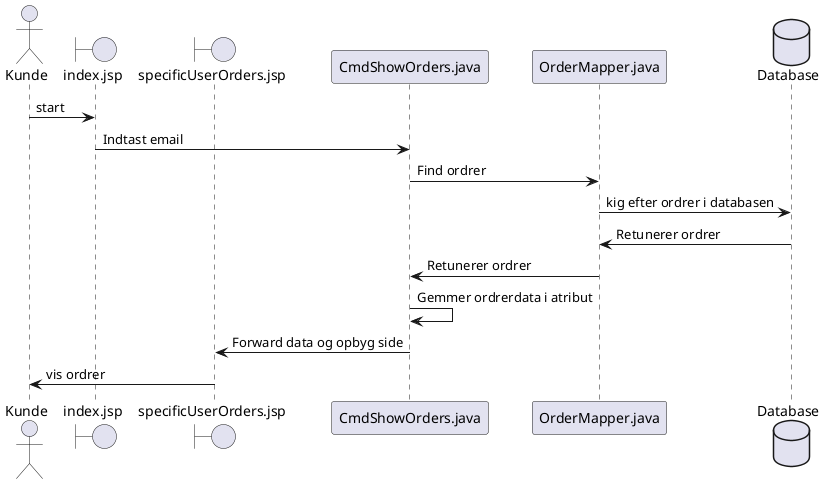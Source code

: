 @startuml

actor Kunde

boundary "index.jsp" as index

boundary "specificUserOrders.jsp" as suo

participant "CmdShowOrders.java" as cmd

participant "OrderMapper.java" as OM

database "Database" as DB


Kunde -> index : start
index -> cmd : Indtast email
cmd -> OM : Find ordrer
OM -> DB : kig efter ordrer i databasen
DB -> OM : Retunerer ordrer
OM -> cmd : Retunerer ordrer
cmd -> cmd : Gemmer ordrerdata i atribut
cmd -> suo : Forward data og opbyg side
suo -> Kunde : vis ordrer


@enduml